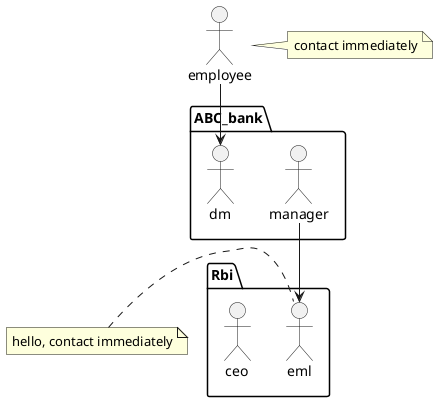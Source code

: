 'packages
@startuml
    actor employee as emp
    package ABC_bank{
    actor manager as m
    actor dm as d
    }

    package Rbi{
    actor ceo as c
    actor eml as e
    }
    m --> e
    emp --> d
    note left of e: hello, contact immediately
    note right of emp: contact immediately
@enduml
